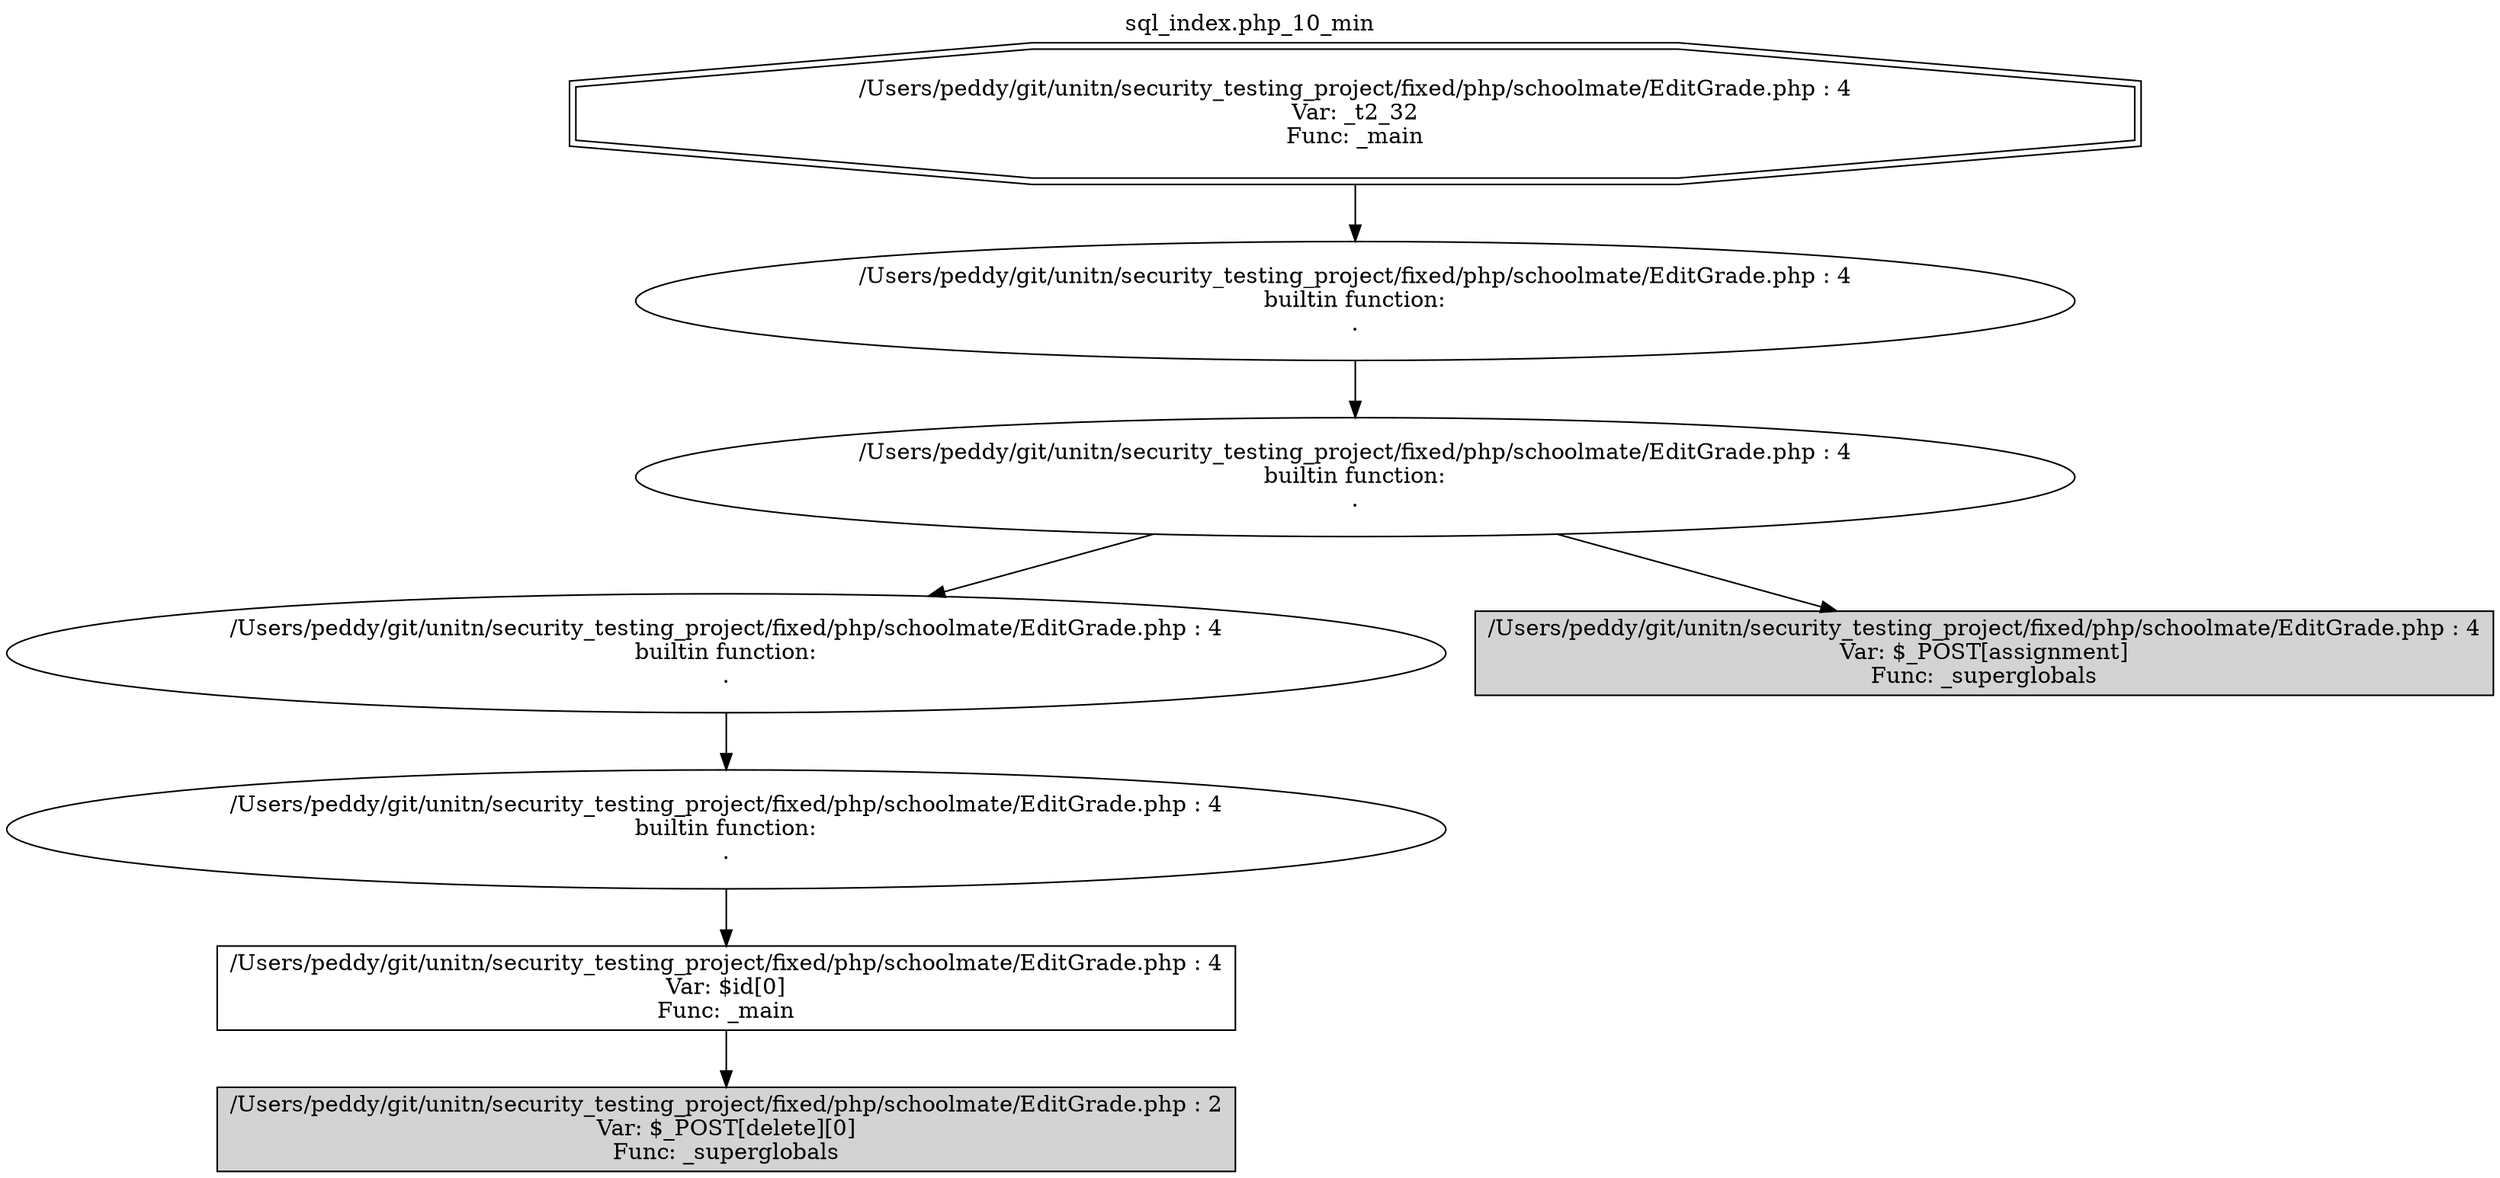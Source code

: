 digraph cfg {
  label="sql_index.php_10_min";
  labelloc=t;
  n1 [shape=doubleoctagon, label="/Users/peddy/git/unitn/security_testing_project/fixed/php/schoolmate/EditGrade.php : 4\nVar: _t2_32\nFunc: _main\n"];
  n2 [shape=ellipse, label="/Users/peddy/git/unitn/security_testing_project/fixed/php/schoolmate/EditGrade.php : 4\nbuiltin function:\n.\n"];
  n3 [shape=ellipse, label="/Users/peddy/git/unitn/security_testing_project/fixed/php/schoolmate/EditGrade.php : 4\nbuiltin function:\n.\n"];
  n4 [shape=ellipse, label="/Users/peddy/git/unitn/security_testing_project/fixed/php/schoolmate/EditGrade.php : 4\nbuiltin function:\n.\n"];
  n5 [shape=ellipse, label="/Users/peddy/git/unitn/security_testing_project/fixed/php/schoolmate/EditGrade.php : 4\nbuiltin function:\n.\n"];
  n6 [shape=box, label="/Users/peddy/git/unitn/security_testing_project/fixed/php/schoolmate/EditGrade.php : 4\nVar: $id[0]\nFunc: _main\n"];
  n7 [shape=box, label="/Users/peddy/git/unitn/security_testing_project/fixed/php/schoolmate/EditGrade.php : 2\nVar: $_POST[delete][0]\nFunc: _superglobals\n",style=filled];
  n8 [shape=box, label="/Users/peddy/git/unitn/security_testing_project/fixed/php/schoolmate/EditGrade.php : 4\nVar: $_POST[assignment]\nFunc: _superglobals\n",style=filled];
  n1 -> n2;
  n2 -> n3;
  n3 -> n4;
  n3 -> n8;
  n4 -> n5;
  n5 -> n6;
  n6 -> n7;
}
